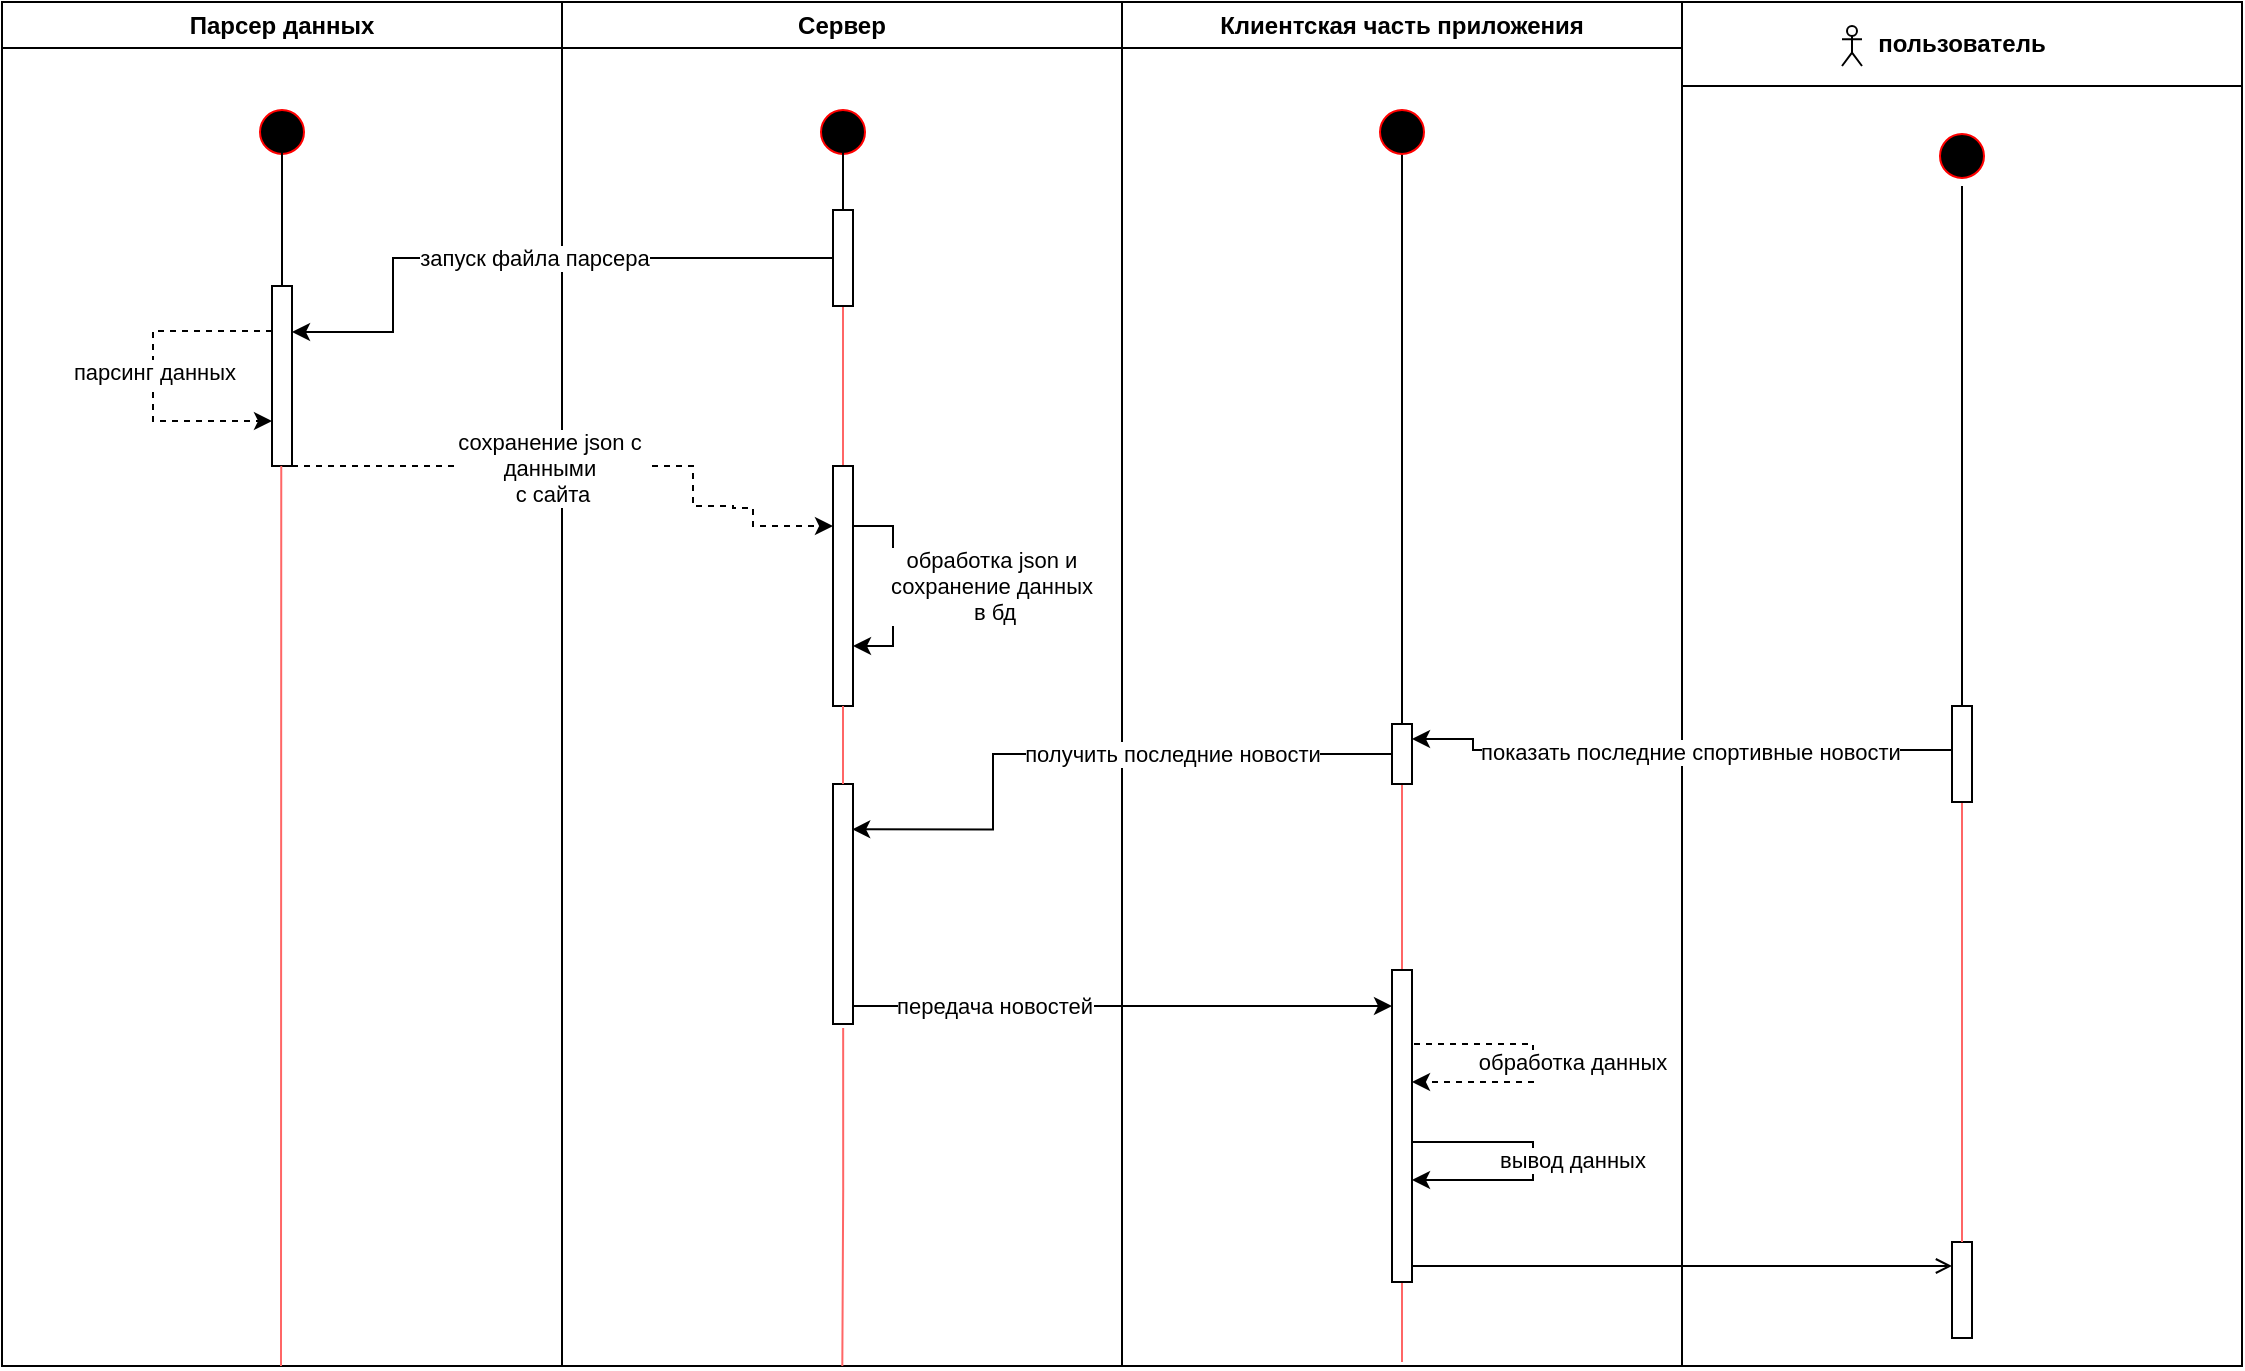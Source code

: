 <mxfile version="25.0.2">
  <diagram name="Page-1" id="e7e014a7-5840-1c2e-5031-d8a46d1fe8dd">
    <mxGraphModel dx="1480" dy="866" grid="1" gridSize="10" guides="1" tooltips="1" connect="1" arrows="1" fold="1" page="1" pageScale="1" pageWidth="1169" pageHeight="826" background="none" math="0" shadow="0">
      <root>
        <mxCell id="0" />
        <mxCell id="1" parent="0" />
        <mxCell id="2" value="Парсер данных" style="swimlane;whiteSpace=wrap;movable=1;resizable=1;rotatable=1;deletable=1;editable=1;locked=0;connectable=1;" parent="1" vertex="1">
          <mxGeometry x="25" y="30" width="280" height="682" as="geometry" />
        </mxCell>
        <mxCell id="vhmOeU2H9MDjSPrDZkCn-46" value="" style="ellipse;shape=startState;fillColor=#000000;strokeColor=#ff0000;movable=1;resizable=1;rotatable=1;deletable=1;editable=1;locked=0;connectable=1;" parent="2" vertex="1">
          <mxGeometry x="125" y="50" width="30" height="30" as="geometry" />
        </mxCell>
        <mxCell id="3" value="Сервер" style="swimlane;whiteSpace=wrap;movable=1;resizable=1;rotatable=1;deletable=1;editable=1;locked=0;connectable=1;" parent="1" vertex="1">
          <mxGeometry x="305" y="30" width="280" height="682" as="geometry" />
        </mxCell>
        <mxCell id="vhmOeU2H9MDjSPrDZkCn-44" value="" style="ellipse;shape=startState;fillColor=#000000;strokeColor=#ff0000;movable=1;resizable=1;rotatable=1;deletable=1;editable=1;locked=0;connectable=1;" parent="3" vertex="1">
          <mxGeometry x="125.5" y="50" width="30" height="30" as="geometry" />
        </mxCell>
        <mxCell id="vhmOeU2H9MDjSPrDZkCn-116" style="edgeStyle=orthogonalEdgeStyle;rounded=0;orthogonalLoop=1;jettySize=auto;html=1;strokeColor=#FF6666;endArrow=none;endFill=0;" parent="3" edge="1">
          <mxGeometry relative="1" as="geometry">
            <mxPoint x="140.58" y="513" as="sourcePoint" />
            <mxPoint x="140.16" y="682" as="targetPoint" />
            <Array as="points">
              <mxPoint x="140.58" y="593" />
            </Array>
          </mxGeometry>
        </mxCell>
        <mxCell id="4" value="Клиентская часть приложения" style="swimlane;whiteSpace=wrap;movable=1;resizable=1;rotatable=1;deletable=1;editable=1;locked=0;connectable=1;" parent="1" vertex="1">
          <mxGeometry x="585" y="30" width="280" height="682" as="geometry" />
        </mxCell>
        <mxCell id="vhmOeU2H9MDjSPrDZkCn-109" style="edgeStyle=orthogonalEdgeStyle;rounded=0;orthogonalLoop=1;jettySize=auto;html=1;exitX=1;exitY=0.5;exitDx=0;exitDy=0;" parent="4" edge="1">
          <mxGeometry relative="1" as="geometry">
            <mxPoint x="145" y="611" as="sourcePoint" />
            <mxPoint x="145" y="589" as="targetPoint" />
            <Array as="points">
              <mxPoint x="205.5" y="570" />
              <mxPoint x="205.5" y="589" />
            </Array>
          </mxGeometry>
        </mxCell>
        <mxCell id="vhmOeU2H9MDjSPrDZkCn-110" value="вывод данных" style="edgeLabel;html=1;align=center;verticalAlign=middle;resizable=0;points=[];" parent="vhmOeU2H9MDjSPrDZkCn-109" vertex="1" connectable="0">
          <mxGeometry x="0.046" y="1" relative="1" as="geometry">
            <mxPoint x="26" y="10" as="offset" />
          </mxGeometry>
        </mxCell>
        <mxCell id="vhmOeU2H9MDjSPrDZkCn-48" value="пользователь" style="swimlane;whiteSpace=wrap;movable=1;resizable=1;rotatable=1;deletable=1;editable=1;locked=0;connectable=1;startSize=42;" parent="1" vertex="1">
          <mxGeometry x="865" y="30" width="280" height="682" as="geometry" />
        </mxCell>
        <mxCell id="vhmOeU2H9MDjSPrDZkCn-50" value="" style="shape=umlActor;verticalLabelPosition=bottom;verticalAlign=top;html=1;movable=0;resizable=0;rotatable=0;deletable=0;editable=0;locked=1;connectable=0;" parent="vhmOeU2H9MDjSPrDZkCn-48" vertex="1">
          <mxGeometry x="80" y="12" width="10" height="20" as="geometry" />
        </mxCell>
        <mxCell id="vhmOeU2H9MDjSPrDZkCn-51" value="" style="ellipse;shape=startState;fillColor=#000000;strokeColor=#ff0000;movable=0;resizable=0;rotatable=0;deletable=0;editable=0;locked=1;connectable=0;" parent="vhmOeU2H9MDjSPrDZkCn-48" vertex="1">
          <mxGeometry x="125" y="62" width="30" height="30" as="geometry" />
        </mxCell>
        <mxCell id="vhmOeU2H9MDjSPrDZkCn-111" value="" style="html=1;whiteSpace=wrap;movable=1;resizable=1;rotatable=1;deletable=1;editable=1;locked=0;connectable=1;" parent="vhmOeU2H9MDjSPrDZkCn-48" vertex="1">
          <mxGeometry x="135" y="620" width="10" height="48" as="geometry" />
        </mxCell>
        <mxCell id="vhmOeU2H9MDjSPrDZkCn-73" style="edgeStyle=orthogonalEdgeStyle;rounded=0;orthogonalLoop=1;jettySize=auto;html=1;entryX=1;entryY=0.25;entryDx=0;entryDy=0;" parent="1" source="vhmOeU2H9MDjSPrDZkCn-63" target="vhmOeU2H9MDjSPrDZkCn-74" edge="1">
          <mxGeometry relative="1" as="geometry">
            <mxPoint x="200.5" y="192" as="targetPoint" />
            <Array as="points">
              <mxPoint x="220.5" y="158" />
              <mxPoint x="220.5" y="195" />
              <mxPoint x="169.5" y="195" />
            </Array>
          </mxGeometry>
        </mxCell>
        <mxCell id="vhmOeU2H9MDjSPrDZkCn-75" value="запуск файла парсера" style="edgeLabel;html=1;align=center;verticalAlign=middle;resizable=0;points=[];" parent="vhmOeU2H9MDjSPrDZkCn-73" vertex="1" connectable="0">
          <mxGeometry x="0.295" y="-1" relative="1" as="geometry">
            <mxPoint x="50" y="1" as="offset" />
          </mxGeometry>
        </mxCell>
        <mxCell id="vhmOeU2H9MDjSPrDZkCn-95" style="edgeStyle=orthogonalEdgeStyle;rounded=0;orthogonalLoop=1;jettySize=auto;html=1;endArrow=none;endFill=0;" parent="1" source="vhmOeU2H9MDjSPrDZkCn-63" edge="1">
          <mxGeometry relative="1" as="geometry">
            <mxPoint x="445.5" y="102" as="targetPoint" />
          </mxGeometry>
        </mxCell>
        <mxCell id="vhmOeU2H9MDjSPrDZkCn-103" style="edgeStyle=orthogonalEdgeStyle;rounded=0;orthogonalLoop=1;jettySize=auto;html=1;entryX=0.5;entryY=0;entryDx=0;entryDy=0;strokeColor=#FF6666;endArrow=none;endFill=0;" parent="1" source="vhmOeU2H9MDjSPrDZkCn-63" target="vhmOeU2H9MDjSPrDZkCn-77" edge="1">
          <mxGeometry relative="1" as="geometry" />
        </mxCell>
        <mxCell id="vhmOeU2H9MDjSPrDZkCn-63" value="" style="html=1;whiteSpace=wrap;movable=1;resizable=1;rotatable=1;deletable=1;editable=1;locked=0;connectable=1;" parent="1" vertex="1">
          <mxGeometry x="440.5" y="134" width="10" height="48" as="geometry" />
        </mxCell>
        <mxCell id="vhmOeU2H9MDjSPrDZkCn-78" style="edgeStyle=orthogonalEdgeStyle;rounded=0;orthogonalLoop=1;jettySize=auto;html=1;entryX=0;entryY=0.25;entryDx=0;entryDy=0;dashed=1;" parent="1" source="vhmOeU2H9MDjSPrDZkCn-74" target="vhmOeU2H9MDjSPrDZkCn-77" edge="1">
          <mxGeometry relative="1" as="geometry">
            <Array as="points">
              <mxPoint x="370.5" y="262" />
              <mxPoint x="370.5" y="282" />
              <mxPoint x="390.5" y="282" />
              <mxPoint x="400.5" y="283" />
              <mxPoint x="400.5" y="292" />
            </Array>
          </mxGeometry>
        </mxCell>
        <mxCell id="vhmOeU2H9MDjSPrDZkCn-81" value="сохранение json с&amp;nbsp;&lt;div&gt;данными&amp;nbsp;&lt;div&gt;с сайта&lt;/div&gt;&lt;/div&gt;" style="edgeLabel;html=1;align=center;verticalAlign=middle;resizable=0;points=[];" parent="vhmOeU2H9MDjSPrDZkCn-78" vertex="1" connectable="0">
          <mxGeometry x="-0.135" y="-1" relative="1" as="geometry">
            <mxPoint as="offset" />
          </mxGeometry>
        </mxCell>
        <mxCell id="vhmOeU2H9MDjSPrDZkCn-94" style="edgeStyle=orthogonalEdgeStyle;rounded=0;orthogonalLoop=1;jettySize=auto;html=1;endArrow=none;endFill=0;" parent="1" source="vhmOeU2H9MDjSPrDZkCn-74" edge="1">
          <mxGeometry relative="1" as="geometry">
            <mxPoint x="165" y="102" as="targetPoint" />
          </mxGeometry>
        </mxCell>
        <mxCell id="vhmOeU2H9MDjSPrDZkCn-74" value="" style="html=1;whiteSpace=wrap;movable=1;resizable=1;rotatable=1;deletable=1;editable=1;locked=0;connectable=1;" parent="1" vertex="1">
          <mxGeometry x="160" y="172" width="10" height="90" as="geometry" />
        </mxCell>
        <mxCell id="vhmOeU2H9MDjSPrDZkCn-77" value="" style="html=1;whiteSpace=wrap;movable=1;resizable=1;rotatable=1;deletable=1;editable=1;locked=0;connectable=1;" parent="1" vertex="1">
          <mxGeometry x="440.5" y="262" width="10" height="120" as="geometry" />
        </mxCell>
        <mxCell id="vhmOeU2H9MDjSPrDZkCn-87" style="edgeStyle=orthogonalEdgeStyle;rounded=0;orthogonalLoop=1;jettySize=auto;html=1;entryX=1;entryY=0.25;entryDx=0;entryDy=0;" parent="1" source="vhmOeU2H9MDjSPrDZkCn-82" target="vhmOeU2H9MDjSPrDZkCn-85" edge="1">
          <mxGeometry relative="1" as="geometry">
            <Array as="points">
              <mxPoint x="760.5" y="404" />
              <mxPoint x="760.5" y="399" />
            </Array>
          </mxGeometry>
        </mxCell>
        <mxCell id="vhmOeU2H9MDjSPrDZkCn-88" value="показать последние спортивные новости" style="edgeLabel;html=1;align=center;verticalAlign=middle;resizable=0;points=[];" parent="vhmOeU2H9MDjSPrDZkCn-87" vertex="1" connectable="0">
          <mxGeometry x="-0.045" y="1" relative="1" as="geometry">
            <mxPoint as="offset" />
          </mxGeometry>
        </mxCell>
        <mxCell id="vhmOeU2H9MDjSPrDZkCn-97" style="edgeStyle=orthogonalEdgeStyle;rounded=0;orthogonalLoop=1;jettySize=auto;html=1;endArrow=none;endFill=0;" parent="1" source="vhmOeU2H9MDjSPrDZkCn-82" edge="1">
          <mxGeometry relative="1" as="geometry">
            <mxPoint x="1005" y="122" as="targetPoint" />
          </mxGeometry>
        </mxCell>
        <mxCell id="vhmOeU2H9MDjSPrDZkCn-120" style="edgeStyle=orthogonalEdgeStyle;rounded=0;orthogonalLoop=1;jettySize=auto;html=1;entryX=0.5;entryY=0;entryDx=0;entryDy=0;strokeColor=#FF6666;endArrow=none;endFill=0;" parent="1" source="vhmOeU2H9MDjSPrDZkCn-82" target="vhmOeU2H9MDjSPrDZkCn-111" edge="1">
          <mxGeometry relative="1" as="geometry" />
        </mxCell>
        <mxCell id="vhmOeU2H9MDjSPrDZkCn-82" value="" style="html=1;whiteSpace=wrap;movable=1;resizable=1;rotatable=1;deletable=1;editable=1;locked=0;connectable=1;" parent="1" vertex="1">
          <mxGeometry x="1000" y="382" width="10" height="48" as="geometry" />
        </mxCell>
        <mxCell id="vhmOeU2H9MDjSPrDZkCn-83" style="edgeStyle=orthogonalEdgeStyle;rounded=0;orthogonalLoop=1;jettySize=auto;html=1;entryX=1;entryY=0.75;entryDx=0;entryDy=0;exitX=1;exitY=0.25;exitDx=0;exitDy=0;" parent="1" source="vhmOeU2H9MDjSPrDZkCn-77" target="vhmOeU2H9MDjSPrDZkCn-77" edge="1">
          <mxGeometry relative="1" as="geometry" />
        </mxCell>
        <mxCell id="vhmOeU2H9MDjSPrDZkCn-84" value="обработка json и&amp;nbsp;&lt;div&gt;сохранение данных&amp;nbsp;&lt;div&gt;в бд&lt;/div&gt;&lt;/div&gt;" style="edgeLabel;html=1;align=center;verticalAlign=middle;resizable=0;points=[];" parent="vhmOeU2H9MDjSPrDZkCn-83" vertex="1" connectable="0">
          <mxGeometry x="-0.074" y="-1" relative="1" as="geometry">
            <mxPoint x="51" y="3" as="offset" />
          </mxGeometry>
        </mxCell>
        <mxCell id="vhmOeU2H9MDjSPrDZkCn-96" style="edgeStyle=orthogonalEdgeStyle;rounded=0;orthogonalLoop=1;jettySize=auto;html=1;endArrow=none;endFill=0;" parent="1" source="vhmOeU2H9MDjSPrDZkCn-45" edge="1">
          <mxGeometry relative="1" as="geometry">
            <mxPoint x="725" y="102" as="targetPoint" />
          </mxGeometry>
        </mxCell>
        <mxCell id="vhmOeU2H9MDjSPrDZkCn-119" style="edgeStyle=orthogonalEdgeStyle;rounded=0;orthogonalLoop=1;jettySize=auto;html=1;entryX=0.5;entryY=0;entryDx=0;entryDy=0;strokeColor=#FF6666;endArrow=none;endFill=0;" parent="1" source="vhmOeU2H9MDjSPrDZkCn-85" target="vhmOeU2H9MDjSPrDZkCn-98" edge="1">
          <mxGeometry relative="1" as="geometry" />
        </mxCell>
        <mxCell id="vhmOeU2H9MDjSPrDZkCn-85" value="" style="html=1;whiteSpace=wrap;movable=1;resizable=1;rotatable=1;deletable=1;editable=1;locked=0;connectable=1;" parent="1" vertex="1">
          <mxGeometry x="720" y="391" width="10" height="30" as="geometry" />
        </mxCell>
        <mxCell id="vhmOeU2H9MDjSPrDZkCn-99" style="edgeStyle=orthogonalEdgeStyle;rounded=0;orthogonalLoop=1;jettySize=auto;html=1;" parent="1" source="vhmOeU2H9MDjSPrDZkCn-89" edge="1">
          <mxGeometry relative="1" as="geometry">
            <mxPoint x="720" y="532" as="targetPoint" />
            <Array as="points">
              <mxPoint x="720.5" y="532" />
            </Array>
          </mxGeometry>
        </mxCell>
        <mxCell id="vhmOeU2H9MDjSPrDZkCn-100" value="передача новостей" style="edgeLabel;html=1;align=center;verticalAlign=middle;resizable=0;points=[];" parent="vhmOeU2H9MDjSPrDZkCn-99" vertex="1" connectable="0">
          <mxGeometry x="-0.65" y="-2" relative="1" as="geometry">
            <mxPoint x="23" y="-2" as="offset" />
          </mxGeometry>
        </mxCell>
        <mxCell id="vhmOeU2H9MDjSPrDZkCn-89" value="" style="html=1;whiteSpace=wrap;movable=1;resizable=1;rotatable=1;deletable=1;editable=1;locked=0;connectable=1;" parent="1" vertex="1">
          <mxGeometry x="440.5" y="421" width="10" height="120" as="geometry" />
        </mxCell>
        <mxCell id="vhmOeU2H9MDjSPrDZkCn-90" style="edgeStyle=orthogonalEdgeStyle;rounded=0;orthogonalLoop=1;jettySize=auto;html=1;entryX=0.959;entryY=0.189;entryDx=0;entryDy=0;entryPerimeter=0;" parent="1" source="vhmOeU2H9MDjSPrDZkCn-85" target="vhmOeU2H9MDjSPrDZkCn-89" edge="1">
          <mxGeometry relative="1" as="geometry">
            <Array as="points">
              <mxPoint x="520.5" y="406" />
              <mxPoint x="520.5" y="444" />
            </Array>
          </mxGeometry>
        </mxCell>
        <mxCell id="vhmOeU2H9MDjSPrDZkCn-91" value="получить последние новости" style="edgeLabel;html=1;align=center;verticalAlign=middle;resizable=0;points=[];" parent="vhmOeU2H9MDjSPrDZkCn-90" vertex="1" connectable="0">
          <mxGeometry x="0.176" y="2" relative="1" as="geometry">
            <mxPoint x="71" y="-2" as="offset" />
          </mxGeometry>
        </mxCell>
        <mxCell id="vhmOeU2H9MDjSPrDZkCn-92" style="edgeStyle=orthogonalEdgeStyle;rounded=0;orthogonalLoop=1;jettySize=auto;html=1;entryX=0;entryY=0.75;entryDx=0;entryDy=0;exitX=0;exitY=0.25;exitDx=0;exitDy=0;dashed=1;" parent="1" source="vhmOeU2H9MDjSPrDZkCn-74" target="vhmOeU2H9MDjSPrDZkCn-74" edge="1">
          <mxGeometry relative="1" as="geometry">
            <Array as="points">
              <mxPoint x="100.5" y="195" />
              <mxPoint x="100.5" y="240" />
            </Array>
          </mxGeometry>
        </mxCell>
        <mxCell id="vhmOeU2H9MDjSPrDZkCn-93" value="парсинг данных" style="edgeLabel;html=1;align=center;verticalAlign=middle;resizable=0;points=[];" parent="vhmOeU2H9MDjSPrDZkCn-92" vertex="1" connectable="0">
          <mxGeometry x="-0.183" relative="1" as="geometry">
            <mxPoint y="13" as="offset" />
          </mxGeometry>
        </mxCell>
        <mxCell id="vhmOeU2H9MDjSPrDZkCn-112" style="edgeStyle=orthogonalEdgeStyle;rounded=0;orthogonalLoop=1;jettySize=auto;html=1;entryX=0;entryY=0.25;entryDx=0;entryDy=0;endArrow=open;endFill=0;" parent="1" source="vhmOeU2H9MDjSPrDZkCn-98" target="vhmOeU2H9MDjSPrDZkCn-111" edge="1">
          <mxGeometry relative="1" as="geometry">
            <Array as="points">
              <mxPoint x="800" y="662" />
              <mxPoint x="800" y="662" />
            </Array>
          </mxGeometry>
        </mxCell>
        <mxCell id="vhmOeU2H9MDjSPrDZkCn-118" style="edgeStyle=orthogonalEdgeStyle;rounded=0;orthogonalLoop=1;jettySize=auto;html=1;strokeColor=#FF6666;endArrow=none;endFill=0;" parent="1" source="vhmOeU2H9MDjSPrDZkCn-98" edge="1">
          <mxGeometry relative="1" as="geometry">
            <mxPoint x="725" y="710" as="targetPoint" />
          </mxGeometry>
        </mxCell>
        <mxCell id="vhmOeU2H9MDjSPrDZkCn-98" value="" style="html=1;whiteSpace=wrap;movable=1;resizable=1;rotatable=1;deletable=1;editable=1;locked=0;connectable=1;" parent="1" vertex="1">
          <mxGeometry x="720" y="514" width="10" height="156" as="geometry" />
        </mxCell>
        <mxCell id="vhmOeU2H9MDjSPrDZkCn-101" style="edgeStyle=orthogonalEdgeStyle;rounded=0;orthogonalLoop=1;jettySize=auto;html=1;exitX=1;exitY=0.5;exitDx=0;exitDy=0;dashed=1;" parent="1" source="vhmOeU2H9MDjSPrDZkCn-98" edge="1">
          <mxGeometry relative="1" as="geometry">
            <mxPoint x="730" y="570" as="targetPoint" />
            <Array as="points">
              <mxPoint x="790.5" y="551" />
              <mxPoint x="790.5" y="570" />
            </Array>
          </mxGeometry>
        </mxCell>
        <mxCell id="vhmOeU2H9MDjSPrDZkCn-102" value="обработка данных" style="edgeLabel;html=1;align=center;verticalAlign=middle;resizable=0;points=[];" parent="vhmOeU2H9MDjSPrDZkCn-101" vertex="1" connectable="0">
          <mxGeometry x="0.046" y="1" relative="1" as="geometry">
            <mxPoint x="26" y="10" as="offset" />
          </mxGeometry>
        </mxCell>
        <mxCell id="vhmOeU2H9MDjSPrDZkCn-105" style="edgeStyle=orthogonalEdgeStyle;rounded=0;orthogonalLoop=1;jettySize=auto;html=1;entryX=0.5;entryY=0;entryDx=0;entryDy=0;strokeColor=#FF6666;endArrow=none;endFill=0;exitX=0.5;exitY=1;exitDx=0;exitDy=0;" parent="1" source="vhmOeU2H9MDjSPrDZkCn-77" target="vhmOeU2H9MDjSPrDZkCn-89" edge="1">
          <mxGeometry relative="1" as="geometry">
            <mxPoint x="444.66" y="341" as="sourcePoint" />
            <mxPoint x="444.66" y="421" as="targetPoint" />
          </mxGeometry>
        </mxCell>
        <mxCell id="vhmOeU2H9MDjSPrDZkCn-106" style="edgeStyle=orthogonalEdgeStyle;rounded=0;orthogonalLoop=1;jettySize=auto;html=1;strokeColor=#FF6666;endArrow=none;endFill=0;" parent="1" edge="1">
          <mxGeometry relative="1" as="geometry">
            <mxPoint x="164.63" y="262" as="sourcePoint" />
            <mxPoint x="164.5" y="712" as="targetPoint" />
            <Array as="points">
              <mxPoint x="164.63" y="342" />
            </Array>
          </mxGeometry>
        </mxCell>
        <mxCell id="vhmOeU2H9MDjSPrDZkCn-107" value="" style="edgeStyle=orthogonalEdgeStyle;rounded=0;orthogonalLoop=1;jettySize=auto;html=1;endArrow=none;endFill=0;" parent="1" source="vhmOeU2H9MDjSPrDZkCn-85" target="vhmOeU2H9MDjSPrDZkCn-45" edge="1">
          <mxGeometry relative="1" as="geometry">
            <mxPoint x="725" y="102" as="targetPoint" />
            <mxPoint x="725" y="391" as="sourcePoint" />
          </mxGeometry>
        </mxCell>
        <mxCell id="vhmOeU2H9MDjSPrDZkCn-45" value="" style="ellipse;shape=startState;fillColor=#000000;strokeColor=#ff0000;movable=1;resizable=1;rotatable=1;deletable=1;editable=1;locked=0;connectable=1;" parent="1" vertex="1">
          <mxGeometry x="710" y="80" width="30" height="30" as="geometry" />
        </mxCell>
      </root>
    </mxGraphModel>
  </diagram>
</mxfile>
